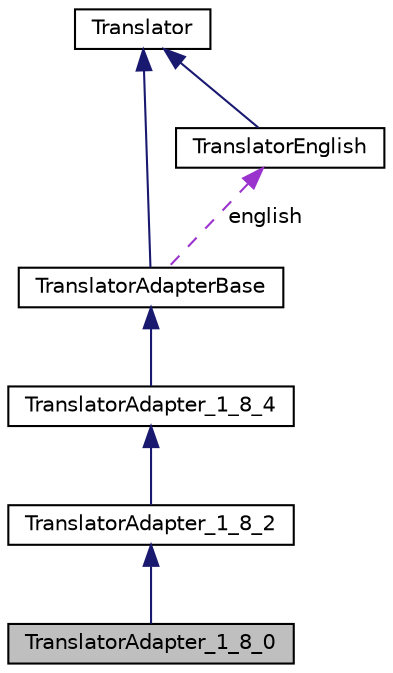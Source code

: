 digraph "TranslatorAdapter_1_8_0"
{
 // INTERACTIVE_SVG=YES
  edge [fontname="Helvetica",fontsize="10",labelfontname="Helvetica",labelfontsize="10"];
  node [fontname="Helvetica",fontsize="10",shape=record];
  Node27 [label="TranslatorAdapter_1_8_0",height=0.2,width=0.4,color="black", fillcolor="grey75", style="filled", fontcolor="black"];
  Node28 -> Node27 [dir="back",color="midnightblue",fontsize="10",style="solid",fontname="Helvetica"];
  Node28 [label="TranslatorAdapter_1_8_2",height=0.2,width=0.4,color="black", fillcolor="white", style="filled",URL="$d2/d75/class_translator_adapter__1__8__2.html"];
  Node29 -> Node28 [dir="back",color="midnightblue",fontsize="10",style="solid",fontname="Helvetica"];
  Node29 [label="TranslatorAdapter_1_8_4",height=0.2,width=0.4,color="black", fillcolor="white", style="filled",URL="$de/d2f/class_translator_adapter__1__8__4.html"];
  Node30 -> Node29 [dir="back",color="midnightblue",fontsize="10",style="solid",fontname="Helvetica"];
  Node30 [label="TranslatorAdapterBase",height=0.2,width=0.4,color="black", fillcolor="white", style="filled",URL="$db/d6c/class_translator_adapter_base.html",tooltip="Base of the translator adapter tree. "];
  Node31 -> Node30 [dir="back",color="midnightblue",fontsize="10",style="solid",fontname="Helvetica"];
  Node31 [label="Translator",height=0.2,width=0.4,color="black", fillcolor="white", style="filled",URL="$d8/dfb/class_translator.html",tooltip="Abstract base class for all translatable text fragments. "];
  Node32 -> Node30 [dir="back",color="darkorchid3",fontsize="10",style="dashed",label=" english" ,fontname="Helvetica"];
  Node32 [label="TranslatorEnglish",height=0.2,width=0.4,color="black", fillcolor="white", style="filled",URL="$d6/d78/class_translator_english.html"];
  Node31 -> Node32 [dir="back",color="midnightblue",fontsize="10",style="solid",fontname="Helvetica"];
}
